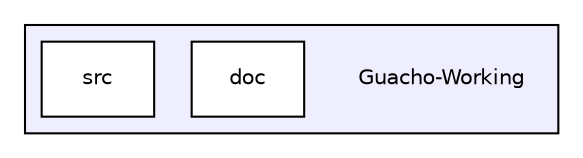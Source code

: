 digraph "/Users/esquivel/Desktop/Guacho-Working" {
  compound=true
  node [ fontsize="10", fontname="Helvetica"];
  edge [ labelfontsize="10", labelfontname="Helvetica"];
  subgraph clusterdir_7233d820f2f98e85094bac7eeee63ccb {
    graph [ bgcolor="#eeeeff", pencolor="black", label="" URL="dir_7233d820f2f98e85094bac7eeee63ccb.html"];
    dir_7233d820f2f98e85094bac7eeee63ccb [shape=plaintext label="Guacho-Working"];
    dir_f3c7bd6c2f20c55b1c5eb009d795bcff [shape=box label="doc" color="black" fillcolor="white" style="filled" URL="dir_f3c7bd6c2f20c55b1c5eb009d795bcff.html"];
    dir_994c4e9b21a9136b1b16afcc29f745e6 [shape=box label="src" color="black" fillcolor="white" style="filled" URL="dir_994c4e9b21a9136b1b16afcc29f745e6.html"];
  }
}
